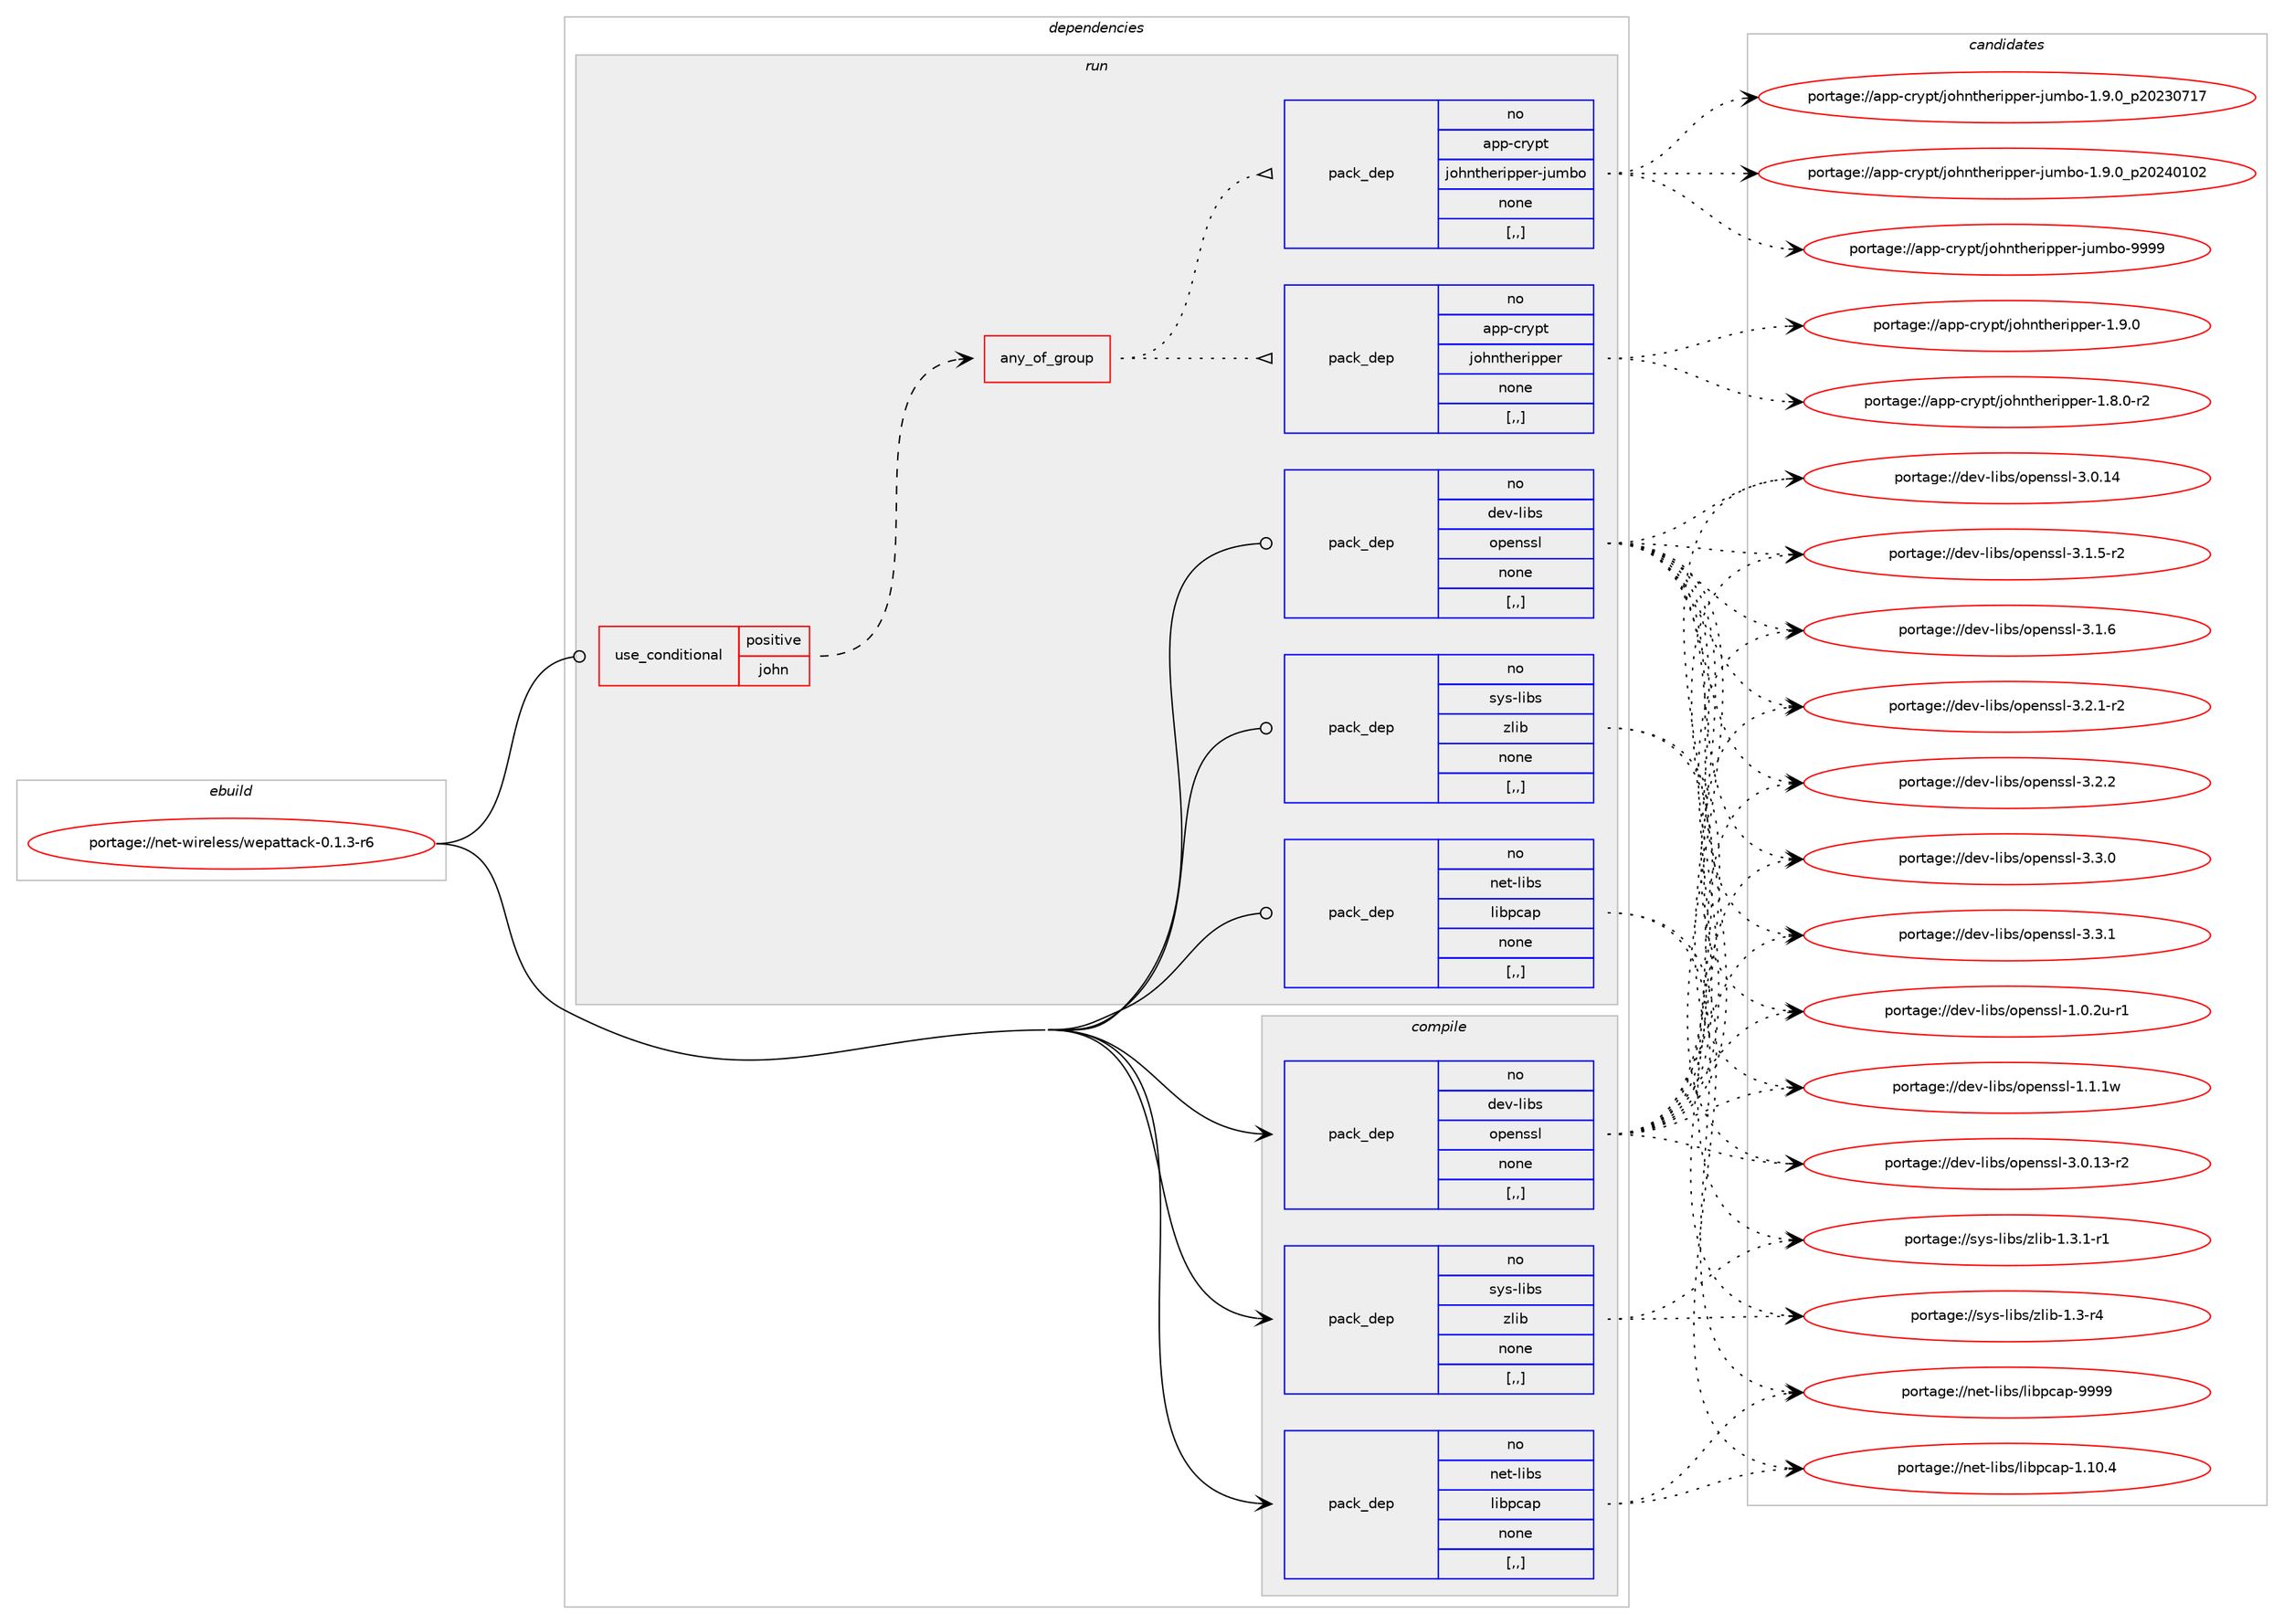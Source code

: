 digraph prolog {

# *************
# Graph options
# *************

newrank=true;
concentrate=true;
compound=true;
graph [rankdir=LR,fontname=Helvetica,fontsize=10,ranksep=1.5];#, ranksep=2.5, nodesep=0.2];
edge  [arrowhead=vee];
node  [fontname=Helvetica,fontsize=10];

# **********
# The ebuild
# **********

subgraph cluster_leftcol {
color=gray;
rank=same;
label=<<i>ebuild</i>>;
id [label="portage://net-wireless/wepattack-0.1.3-r6", color=red, width=4, href="../net-wireless/wepattack-0.1.3-r6.svg"];
}

# ****************
# The dependencies
# ****************

subgraph cluster_midcol {
color=gray;
label=<<i>dependencies</i>>;
subgraph cluster_compile {
fillcolor="#eeeeee";
style=filled;
label=<<i>compile</i>>;
subgraph pack277898 {
dependency381663 [label=<<TABLE BORDER="0" CELLBORDER="1" CELLSPACING="0" CELLPADDING="4" WIDTH="220"><TR><TD ROWSPAN="6" CELLPADDING="30">pack_dep</TD></TR><TR><TD WIDTH="110">no</TD></TR><TR><TD>dev-libs</TD></TR><TR><TD>openssl</TD></TR><TR><TD>none</TD></TR><TR><TD>[,,]</TD></TR></TABLE>>, shape=none, color=blue];
}
id:e -> dependency381663:w [weight=20,style="solid",arrowhead="vee"];
subgraph pack277899 {
dependency381664 [label=<<TABLE BORDER="0" CELLBORDER="1" CELLSPACING="0" CELLPADDING="4" WIDTH="220"><TR><TD ROWSPAN="6" CELLPADDING="30">pack_dep</TD></TR><TR><TD WIDTH="110">no</TD></TR><TR><TD>net-libs</TD></TR><TR><TD>libpcap</TD></TR><TR><TD>none</TD></TR><TR><TD>[,,]</TD></TR></TABLE>>, shape=none, color=blue];
}
id:e -> dependency381664:w [weight=20,style="solid",arrowhead="vee"];
subgraph pack277900 {
dependency381665 [label=<<TABLE BORDER="0" CELLBORDER="1" CELLSPACING="0" CELLPADDING="4" WIDTH="220"><TR><TD ROWSPAN="6" CELLPADDING="30">pack_dep</TD></TR><TR><TD WIDTH="110">no</TD></TR><TR><TD>sys-libs</TD></TR><TR><TD>zlib</TD></TR><TR><TD>none</TD></TR><TR><TD>[,,]</TD></TR></TABLE>>, shape=none, color=blue];
}
id:e -> dependency381665:w [weight=20,style="solid",arrowhead="vee"];
}
subgraph cluster_compileandrun {
fillcolor="#eeeeee";
style=filled;
label=<<i>compile and run</i>>;
}
subgraph cluster_run {
fillcolor="#eeeeee";
style=filled;
label=<<i>run</i>>;
subgraph cond101023 {
dependency381666 [label=<<TABLE BORDER="0" CELLBORDER="1" CELLSPACING="0" CELLPADDING="4"><TR><TD ROWSPAN="3" CELLPADDING="10">use_conditional</TD></TR><TR><TD>positive</TD></TR><TR><TD>john</TD></TR></TABLE>>, shape=none, color=red];
subgraph any2561 {
dependency381667 [label=<<TABLE BORDER="0" CELLBORDER="1" CELLSPACING="0" CELLPADDING="4"><TR><TD CELLPADDING="10">any_of_group</TD></TR></TABLE>>, shape=none, color=red];subgraph pack277901 {
dependency381668 [label=<<TABLE BORDER="0" CELLBORDER="1" CELLSPACING="0" CELLPADDING="4" WIDTH="220"><TR><TD ROWSPAN="6" CELLPADDING="30">pack_dep</TD></TR><TR><TD WIDTH="110">no</TD></TR><TR><TD>app-crypt</TD></TR><TR><TD>johntheripper</TD></TR><TR><TD>none</TD></TR><TR><TD>[,,]</TD></TR></TABLE>>, shape=none, color=blue];
}
dependency381667:e -> dependency381668:w [weight=20,style="dotted",arrowhead="oinv"];
subgraph pack277902 {
dependency381669 [label=<<TABLE BORDER="0" CELLBORDER="1" CELLSPACING="0" CELLPADDING="4" WIDTH="220"><TR><TD ROWSPAN="6" CELLPADDING="30">pack_dep</TD></TR><TR><TD WIDTH="110">no</TD></TR><TR><TD>app-crypt</TD></TR><TR><TD>johntheripper-jumbo</TD></TR><TR><TD>none</TD></TR><TR><TD>[,,]</TD></TR></TABLE>>, shape=none, color=blue];
}
dependency381667:e -> dependency381669:w [weight=20,style="dotted",arrowhead="oinv"];
}
dependency381666:e -> dependency381667:w [weight=20,style="dashed",arrowhead="vee"];
}
id:e -> dependency381666:w [weight=20,style="solid",arrowhead="odot"];
subgraph pack277903 {
dependency381670 [label=<<TABLE BORDER="0" CELLBORDER="1" CELLSPACING="0" CELLPADDING="4" WIDTH="220"><TR><TD ROWSPAN="6" CELLPADDING="30">pack_dep</TD></TR><TR><TD WIDTH="110">no</TD></TR><TR><TD>dev-libs</TD></TR><TR><TD>openssl</TD></TR><TR><TD>none</TD></TR><TR><TD>[,,]</TD></TR></TABLE>>, shape=none, color=blue];
}
id:e -> dependency381670:w [weight=20,style="solid",arrowhead="odot"];
subgraph pack277904 {
dependency381671 [label=<<TABLE BORDER="0" CELLBORDER="1" CELLSPACING="0" CELLPADDING="4" WIDTH="220"><TR><TD ROWSPAN="6" CELLPADDING="30">pack_dep</TD></TR><TR><TD WIDTH="110">no</TD></TR><TR><TD>net-libs</TD></TR><TR><TD>libpcap</TD></TR><TR><TD>none</TD></TR><TR><TD>[,,]</TD></TR></TABLE>>, shape=none, color=blue];
}
id:e -> dependency381671:w [weight=20,style="solid",arrowhead="odot"];
subgraph pack277905 {
dependency381672 [label=<<TABLE BORDER="0" CELLBORDER="1" CELLSPACING="0" CELLPADDING="4" WIDTH="220"><TR><TD ROWSPAN="6" CELLPADDING="30">pack_dep</TD></TR><TR><TD WIDTH="110">no</TD></TR><TR><TD>sys-libs</TD></TR><TR><TD>zlib</TD></TR><TR><TD>none</TD></TR><TR><TD>[,,]</TD></TR></TABLE>>, shape=none, color=blue];
}
id:e -> dependency381672:w [weight=20,style="solid",arrowhead="odot"];
}
}

# **************
# The candidates
# **************

subgraph cluster_choices {
rank=same;
color=gray;
label=<<i>candidates</i>>;

subgraph choice277898 {
color=black;
nodesep=1;
choice1001011184510810598115471111121011101151151084549464846501174511449 [label="portage://dev-libs/openssl-1.0.2u-r1", color=red, width=4,href="../dev-libs/openssl-1.0.2u-r1.svg"];
choice100101118451081059811547111112101110115115108454946494649119 [label="portage://dev-libs/openssl-1.1.1w", color=red, width=4,href="../dev-libs/openssl-1.1.1w.svg"];
choice100101118451081059811547111112101110115115108455146484649514511450 [label="portage://dev-libs/openssl-3.0.13-r2", color=red, width=4,href="../dev-libs/openssl-3.0.13-r2.svg"];
choice10010111845108105981154711111210111011511510845514648464952 [label="portage://dev-libs/openssl-3.0.14", color=red, width=4,href="../dev-libs/openssl-3.0.14.svg"];
choice1001011184510810598115471111121011101151151084551464946534511450 [label="portage://dev-libs/openssl-3.1.5-r2", color=red, width=4,href="../dev-libs/openssl-3.1.5-r2.svg"];
choice100101118451081059811547111112101110115115108455146494654 [label="portage://dev-libs/openssl-3.1.6", color=red, width=4,href="../dev-libs/openssl-3.1.6.svg"];
choice1001011184510810598115471111121011101151151084551465046494511450 [label="portage://dev-libs/openssl-3.2.1-r2", color=red, width=4,href="../dev-libs/openssl-3.2.1-r2.svg"];
choice100101118451081059811547111112101110115115108455146504650 [label="portage://dev-libs/openssl-3.2.2", color=red, width=4,href="../dev-libs/openssl-3.2.2.svg"];
choice100101118451081059811547111112101110115115108455146514648 [label="portage://dev-libs/openssl-3.3.0", color=red, width=4,href="../dev-libs/openssl-3.3.0.svg"];
choice100101118451081059811547111112101110115115108455146514649 [label="portage://dev-libs/openssl-3.3.1", color=red, width=4,href="../dev-libs/openssl-3.3.1.svg"];
dependency381663:e -> choice1001011184510810598115471111121011101151151084549464846501174511449:w [style=dotted,weight="100"];
dependency381663:e -> choice100101118451081059811547111112101110115115108454946494649119:w [style=dotted,weight="100"];
dependency381663:e -> choice100101118451081059811547111112101110115115108455146484649514511450:w [style=dotted,weight="100"];
dependency381663:e -> choice10010111845108105981154711111210111011511510845514648464952:w [style=dotted,weight="100"];
dependency381663:e -> choice1001011184510810598115471111121011101151151084551464946534511450:w [style=dotted,weight="100"];
dependency381663:e -> choice100101118451081059811547111112101110115115108455146494654:w [style=dotted,weight="100"];
dependency381663:e -> choice1001011184510810598115471111121011101151151084551465046494511450:w [style=dotted,weight="100"];
dependency381663:e -> choice100101118451081059811547111112101110115115108455146504650:w [style=dotted,weight="100"];
dependency381663:e -> choice100101118451081059811547111112101110115115108455146514648:w [style=dotted,weight="100"];
dependency381663:e -> choice100101118451081059811547111112101110115115108455146514649:w [style=dotted,weight="100"];
}
subgraph choice277899 {
color=black;
nodesep=1;
choice11010111645108105981154710810598112999711245494649484652 [label="portage://net-libs/libpcap-1.10.4", color=red, width=4,href="../net-libs/libpcap-1.10.4.svg"];
choice1101011164510810598115471081059811299971124557575757 [label="portage://net-libs/libpcap-9999", color=red, width=4,href="../net-libs/libpcap-9999.svg"];
dependency381664:e -> choice11010111645108105981154710810598112999711245494649484652:w [style=dotted,weight="100"];
dependency381664:e -> choice1101011164510810598115471081059811299971124557575757:w [style=dotted,weight="100"];
}
subgraph choice277900 {
color=black;
nodesep=1;
choice11512111545108105981154712210810598454946514511452 [label="portage://sys-libs/zlib-1.3-r4", color=red, width=4,href="../sys-libs/zlib-1.3-r4.svg"];
choice115121115451081059811547122108105984549465146494511449 [label="portage://sys-libs/zlib-1.3.1-r1", color=red, width=4,href="../sys-libs/zlib-1.3.1-r1.svg"];
dependency381665:e -> choice11512111545108105981154712210810598454946514511452:w [style=dotted,weight="100"];
dependency381665:e -> choice115121115451081059811547122108105984549465146494511449:w [style=dotted,weight="100"];
}
subgraph choice277901 {
color=black;
nodesep=1;
choice971121124599114121112116471061111041101161041011141051121121011144549465646484511450 [label="portage://app-crypt/johntheripper-1.8.0-r2", color=red, width=4,href="../app-crypt/johntheripper-1.8.0-r2.svg"];
choice97112112459911412111211647106111104110116104101114105112112101114454946574648 [label="portage://app-crypt/johntheripper-1.9.0", color=red, width=4,href="../app-crypt/johntheripper-1.9.0.svg"];
dependency381668:e -> choice971121124599114121112116471061111041101161041011141051121121011144549465646484511450:w [style=dotted,weight="100"];
dependency381668:e -> choice97112112459911412111211647106111104110116104101114105112112101114454946574648:w [style=dotted,weight="100"];
}
subgraph choice277902 {
color=black;
nodesep=1;
choice971121124599114121112116471061111041101161041011141051121121011144510611710998111454946574648951125048505148554955 [label="portage://app-crypt/johntheripper-jumbo-1.9.0_p20230717", color=red, width=4,href="../app-crypt/johntheripper-jumbo-1.9.0_p20230717.svg"];
choice971121124599114121112116471061111041101161041011141051121121011144510611710998111454946574648951125048505248494850 [label="portage://app-crypt/johntheripper-jumbo-1.9.0_p20240102", color=red, width=4,href="../app-crypt/johntheripper-jumbo-1.9.0_p20240102.svg"];
choice9711211245991141211121164710611110411011610410111410511211210111445106117109981114557575757 [label="portage://app-crypt/johntheripper-jumbo-9999", color=red, width=4,href="../app-crypt/johntheripper-jumbo-9999.svg"];
dependency381669:e -> choice971121124599114121112116471061111041101161041011141051121121011144510611710998111454946574648951125048505148554955:w [style=dotted,weight="100"];
dependency381669:e -> choice971121124599114121112116471061111041101161041011141051121121011144510611710998111454946574648951125048505248494850:w [style=dotted,weight="100"];
dependency381669:e -> choice9711211245991141211121164710611110411011610410111410511211210111445106117109981114557575757:w [style=dotted,weight="100"];
}
subgraph choice277903 {
color=black;
nodesep=1;
choice1001011184510810598115471111121011101151151084549464846501174511449 [label="portage://dev-libs/openssl-1.0.2u-r1", color=red, width=4,href="../dev-libs/openssl-1.0.2u-r1.svg"];
choice100101118451081059811547111112101110115115108454946494649119 [label="portage://dev-libs/openssl-1.1.1w", color=red, width=4,href="../dev-libs/openssl-1.1.1w.svg"];
choice100101118451081059811547111112101110115115108455146484649514511450 [label="portage://dev-libs/openssl-3.0.13-r2", color=red, width=4,href="../dev-libs/openssl-3.0.13-r2.svg"];
choice10010111845108105981154711111210111011511510845514648464952 [label="portage://dev-libs/openssl-3.0.14", color=red, width=4,href="../dev-libs/openssl-3.0.14.svg"];
choice1001011184510810598115471111121011101151151084551464946534511450 [label="portage://dev-libs/openssl-3.1.5-r2", color=red, width=4,href="../dev-libs/openssl-3.1.5-r2.svg"];
choice100101118451081059811547111112101110115115108455146494654 [label="portage://dev-libs/openssl-3.1.6", color=red, width=4,href="../dev-libs/openssl-3.1.6.svg"];
choice1001011184510810598115471111121011101151151084551465046494511450 [label="portage://dev-libs/openssl-3.2.1-r2", color=red, width=4,href="../dev-libs/openssl-3.2.1-r2.svg"];
choice100101118451081059811547111112101110115115108455146504650 [label="portage://dev-libs/openssl-3.2.2", color=red, width=4,href="../dev-libs/openssl-3.2.2.svg"];
choice100101118451081059811547111112101110115115108455146514648 [label="portage://dev-libs/openssl-3.3.0", color=red, width=4,href="../dev-libs/openssl-3.3.0.svg"];
choice100101118451081059811547111112101110115115108455146514649 [label="portage://dev-libs/openssl-3.3.1", color=red, width=4,href="../dev-libs/openssl-3.3.1.svg"];
dependency381670:e -> choice1001011184510810598115471111121011101151151084549464846501174511449:w [style=dotted,weight="100"];
dependency381670:e -> choice100101118451081059811547111112101110115115108454946494649119:w [style=dotted,weight="100"];
dependency381670:e -> choice100101118451081059811547111112101110115115108455146484649514511450:w [style=dotted,weight="100"];
dependency381670:e -> choice10010111845108105981154711111210111011511510845514648464952:w [style=dotted,weight="100"];
dependency381670:e -> choice1001011184510810598115471111121011101151151084551464946534511450:w [style=dotted,weight="100"];
dependency381670:e -> choice100101118451081059811547111112101110115115108455146494654:w [style=dotted,weight="100"];
dependency381670:e -> choice1001011184510810598115471111121011101151151084551465046494511450:w [style=dotted,weight="100"];
dependency381670:e -> choice100101118451081059811547111112101110115115108455146504650:w [style=dotted,weight="100"];
dependency381670:e -> choice100101118451081059811547111112101110115115108455146514648:w [style=dotted,weight="100"];
dependency381670:e -> choice100101118451081059811547111112101110115115108455146514649:w [style=dotted,weight="100"];
}
subgraph choice277904 {
color=black;
nodesep=1;
choice11010111645108105981154710810598112999711245494649484652 [label="portage://net-libs/libpcap-1.10.4", color=red, width=4,href="../net-libs/libpcap-1.10.4.svg"];
choice1101011164510810598115471081059811299971124557575757 [label="portage://net-libs/libpcap-9999", color=red, width=4,href="../net-libs/libpcap-9999.svg"];
dependency381671:e -> choice11010111645108105981154710810598112999711245494649484652:w [style=dotted,weight="100"];
dependency381671:e -> choice1101011164510810598115471081059811299971124557575757:w [style=dotted,weight="100"];
}
subgraph choice277905 {
color=black;
nodesep=1;
choice11512111545108105981154712210810598454946514511452 [label="portage://sys-libs/zlib-1.3-r4", color=red, width=4,href="../sys-libs/zlib-1.3-r4.svg"];
choice115121115451081059811547122108105984549465146494511449 [label="portage://sys-libs/zlib-1.3.1-r1", color=red, width=4,href="../sys-libs/zlib-1.3.1-r1.svg"];
dependency381672:e -> choice11512111545108105981154712210810598454946514511452:w [style=dotted,weight="100"];
dependency381672:e -> choice115121115451081059811547122108105984549465146494511449:w [style=dotted,weight="100"];
}
}

}

